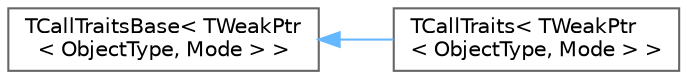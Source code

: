 digraph "Graphical Class Hierarchy"
{
 // INTERACTIVE_SVG=YES
 // LATEX_PDF_SIZE
  bgcolor="transparent";
  edge [fontname=Helvetica,fontsize=10,labelfontname=Helvetica,labelfontsize=10];
  node [fontname=Helvetica,fontsize=10,shape=box,height=0.2,width=0.4];
  rankdir="LR";
  Node0 [id="Node000000",label="TCallTraitsBase\< TWeakPtr\l\< ObjectType, Mode \> \>",height=0.2,width=0.4,color="grey40", fillcolor="white", style="filled",URL="$d8/db5/structTCallTraitsBase.html",tooltip=" "];
  Node0 -> Node1 [id="edge6240_Node000000_Node000001",dir="back",color="steelblue1",style="solid",tooltip=" "];
  Node1 [id="Node000001",label="TCallTraits\< TWeakPtr\l\< ObjectType, Mode \> \>",height=0.2,width=0.4,color="grey40", fillcolor="white", style="filled",URL="$d1/dfe/structTCallTraits_3_01TWeakPtr_3_01ObjectType_00_01Mode_01_4_01_4.html",tooltip=" "];
}
